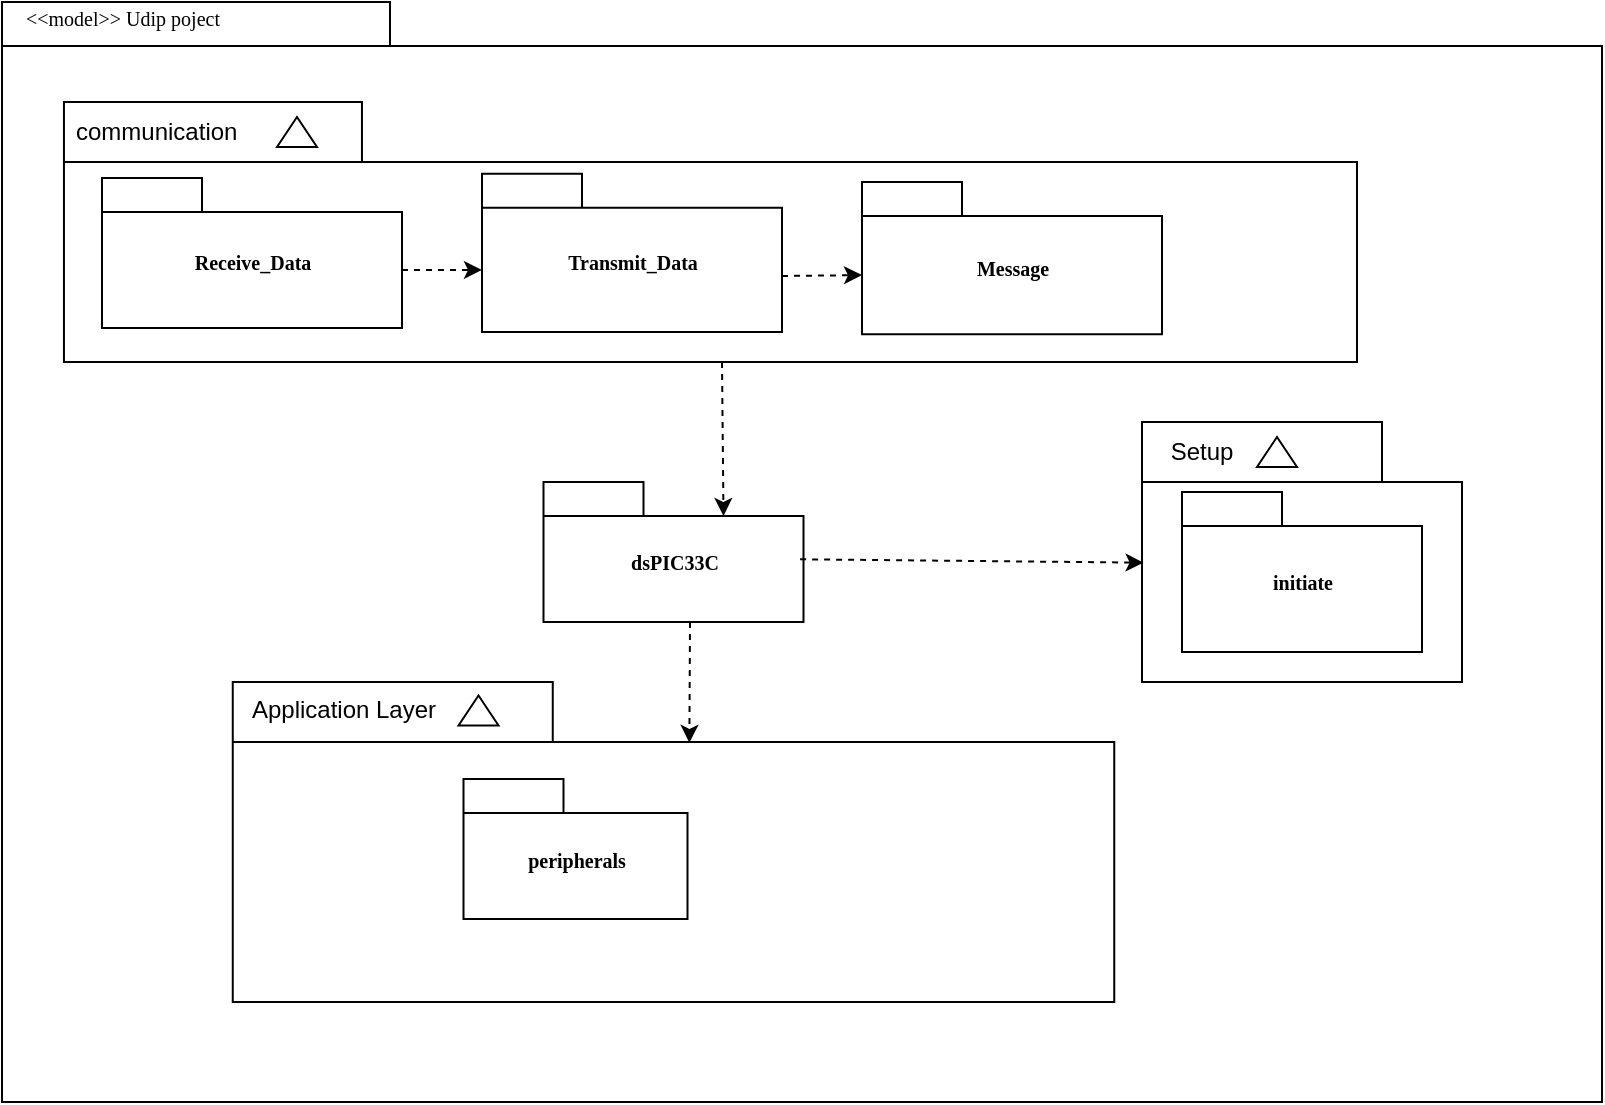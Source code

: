 <mxfile version="22.1.0" type="device">
  <diagram name="Page-1" id="b5b7bab2-c9e2-2cf4-8b2a-24fd1a2a6d21">
    <mxGraphModel dx="1195" dy="658" grid="1" gridSize="10" guides="1" tooltips="1" connect="1" arrows="1" fold="1" page="1" pageScale="1" pageWidth="827" pageHeight="1169" background="none" math="0" shadow="0">
      <root>
        <mxCell id="0" />
        <mxCell id="1" parent="0" />
        <mxCell id="6e0c8c40b5770093-72" value="" style="shape=folder;fontStyle=1;spacingTop=10;tabWidth=194;tabHeight=22;tabPosition=left;html=1;rounded=0;shadow=0;comic=0;labelBackgroundColor=none;strokeWidth=1;fillColor=none;fontFamily=Verdana;fontSize=10;align=center;" parent="1" vertex="1">
          <mxGeometry x="390" y="150" width="800" height="550" as="geometry" />
        </mxCell>
        <mxCell id="6e0c8c40b5770093-47" value="" style="shape=folder;fontStyle=1;spacingTop=10;tabWidth=160;tabHeight=30;tabPosition=left;html=1;rounded=0;shadow=0;comic=0;labelBackgroundColor=none;strokeWidth=1;fontFamily=Verdana;fontSize=10;align=center;" parent="1" vertex="1">
          <mxGeometry x="505.38" y="490" width="440.75" height="160" as="geometry" />
        </mxCell>
        <mxCell id="6e0c8c40b5770093-48" value="" style="triangle;whiteSpace=wrap;html=1;rounded=0;shadow=0;comic=0;labelBackgroundColor=none;strokeWidth=1;fontFamily=Verdana;fontSize=10;align=center;rotation=-90;" parent="1" vertex="1">
          <mxGeometry x="620.75" y="494.25" width="15" height="20" as="geometry" />
        </mxCell>
        <mxCell id="6e0c8c40b5770093-50" value="peripherals" style="shape=folder;fontStyle=1;spacingTop=10;tabWidth=50;tabHeight=17;tabPosition=left;html=1;rounded=0;shadow=0;comic=0;labelBackgroundColor=none;strokeWidth=1;fontFamily=Verdana;fontSize=10;align=center;" parent="1" vertex="1">
          <mxGeometry x="620.75" y="538.5" width="112" height="70" as="geometry" />
        </mxCell>
        <mxCell id="6e0c8c40b5770093-55" value="" style="group" parent="1" vertex="1" connectable="0">
          <mxGeometry x="620.75" y="409.999" width="130" height="70" as="geometry" />
        </mxCell>
        <mxCell id="6e0c8c40b5770093-56" value="dsPIC33C" style="shape=folder;fontStyle=1;spacingTop=10;tabWidth=50;tabHeight=17;tabPosition=left;html=1;rounded=0;shadow=0;comic=0;labelBackgroundColor=none;strokeWidth=1;fontFamily=Verdana;fontSize=10;align=center;" parent="6e0c8c40b5770093-55" vertex="1">
          <mxGeometry x="40" y="-20" width="130" height="70" as="geometry" />
        </mxCell>
        <mxCell id="6e0c8c40b5770093-73" value="&amp;lt;&amp;lt;model&amp;gt;&amp;gt; Udip poject" style="text;html=1;align=left;verticalAlign=top;spacingTop=-4;fontSize=10;fontFamily=Verdana" parent="1" vertex="1">
          <mxGeometry x="400" y="150" width="130" height="20" as="geometry" />
        </mxCell>
        <mxCell id="XVipIawgaSEmqNxyOmse-1" value="" style="group" vertex="1" connectable="0" parent="1">
          <mxGeometry x="457.5" y="190" width="610" height="150" as="geometry" />
        </mxCell>
        <mxCell id="XVipIawgaSEmqNxyOmse-2" value="" style="shape=folder;fontStyle=1;spacingTop=10;tabWidth=149;tabHeight=30;tabPosition=left;html=1;rounded=0;shadow=0;comic=0;labelBackgroundColor=none;strokeWidth=1;fontFamily=Verdana;fontSize=10;align=center;" vertex="1" parent="XVipIawgaSEmqNxyOmse-1">
          <mxGeometry x="-36.52" y="10" width="646.52" height="130" as="geometry" />
        </mxCell>
        <mxCell id="XVipIawgaSEmqNxyOmse-8" value="Receive_Data" style="shape=folder;fontStyle=1;spacingTop=10;tabWidth=50;tabHeight=17;tabPosition=left;html=1;rounded=0;shadow=0;comic=0;labelBackgroundColor=none;strokeColor=#000000;strokeWidth=1;fillColor=#ffffff;fontFamily=Verdana;fontSize=10;fontColor=#000000;align=center;" vertex="1" parent="XVipIawgaSEmqNxyOmse-1">
          <mxGeometry x="-17.5" y="47.96" width="150" height="75" as="geometry" />
        </mxCell>
        <mxCell id="XVipIawgaSEmqNxyOmse-10" value="communication" style="text;strokeColor=none;fillColor=none;align=left;verticalAlign=middle;spacingLeft=4;spacingRight=4;overflow=hidden;points=[[0,0.5],[1,0.5]];portConstraint=eastwest;rotatable=0;whiteSpace=wrap;html=1;" vertex="1" parent="XVipIawgaSEmqNxyOmse-1">
          <mxGeometry x="-36.52" y="10" width="91.91" height="30" as="geometry" />
        </mxCell>
        <mxCell id="XVipIawgaSEmqNxyOmse-28" value="Transmit_Data" style="shape=folder;fontStyle=1;spacingTop=10;tabWidth=50;tabHeight=17;tabPosition=left;html=1;rounded=0;shadow=0;comic=0;labelBackgroundColor=none;strokeColor=#000000;strokeWidth=1;fillColor=#ffffff;fontFamily=Verdana;fontSize=10;fontColor=#000000;align=center;" vertex="1" parent="XVipIawgaSEmqNxyOmse-1">
          <mxGeometry x="172.5" y="45.92" width="150" height="79.09" as="geometry" />
        </mxCell>
        <mxCell id="XVipIawgaSEmqNxyOmse-86" value="Message" style="shape=folder;fontStyle=1;spacingTop=10;tabWidth=50;tabHeight=17;tabPosition=left;html=1;rounded=0;shadow=0;comic=0;labelBackgroundColor=none;strokeColor=#000000;strokeWidth=1;fillColor=#ffffff;fontFamily=Verdana;fontSize=10;fontColor=#000000;align=center;" vertex="1" parent="XVipIawgaSEmqNxyOmse-1">
          <mxGeometry x="362.5" y="50" width="150" height="76.13" as="geometry" />
        </mxCell>
        <mxCell id="XVipIawgaSEmqNxyOmse-88" value="" style="endArrow=classic;html=1;rounded=0;entryX=0;entryY=0;entryDx=0;entryDy=48.045;entryPerimeter=0;exitX=0;exitY=0;exitDx=150;exitDy=46;exitPerimeter=0;dashed=1;" edge="1" parent="XVipIawgaSEmqNxyOmse-1" source="XVipIawgaSEmqNxyOmse-8" target="XVipIawgaSEmqNxyOmse-28">
          <mxGeometry width="50" height="50" relative="1" as="geometry">
            <mxPoint x="302.5" y="240" as="sourcePoint" />
            <mxPoint x="352.5" y="190" as="targetPoint" />
          </mxGeometry>
        </mxCell>
        <mxCell id="XVipIawgaSEmqNxyOmse-92" value="" style="triangle;whiteSpace=wrap;html=1;rounded=0;shadow=0;comic=0;labelBackgroundColor=none;strokeWidth=1;fontFamily=Verdana;fontSize=10;align=center;rotation=-90;" vertex="1" parent="XVipIawgaSEmqNxyOmse-1">
          <mxGeometry x="72.5" y="15" width="15" height="20" as="geometry" />
        </mxCell>
        <mxCell id="XVipIawgaSEmqNxyOmse-66" value="" style="shape=folder;fontStyle=1;spacingTop=10;tabWidth=120;tabHeight=30;tabPosition=left;html=1;rounded=0;shadow=0;comic=0;labelBackgroundColor=none;strokeColor=#000000;strokeWidth=1;fillColor=#ffffff;fontFamily=Verdana;fontSize=10;fontColor=#000000;align=center;" vertex="1" parent="1">
          <mxGeometry x="960" y="360" width="160" height="130" as="geometry" />
        </mxCell>
        <mxCell id="XVipIawgaSEmqNxyOmse-67" value="Setup" style="text;html=1;strokeColor=none;fillColor=none;align=center;verticalAlign=middle;whiteSpace=wrap;rounded=0;" vertex="1" parent="1">
          <mxGeometry x="960" y="360" width="60" height="30" as="geometry" />
        </mxCell>
        <mxCell id="XVipIawgaSEmqNxyOmse-69" value="initiate" style="shape=folder;fontStyle=1;spacingTop=10;tabWidth=50;tabHeight=17;tabPosition=left;html=1;rounded=0;shadow=0;comic=0;labelBackgroundColor=none;strokeWidth=1;fontFamily=Verdana;fontSize=10;align=center;" vertex="1" parent="1">
          <mxGeometry x="980" y="395" width="120" height="80" as="geometry" />
        </mxCell>
        <mxCell id="XVipIawgaSEmqNxyOmse-70" value="Application Layer" style="text;html=1;strokeColor=none;fillColor=none;align=center;verticalAlign=middle;whiteSpace=wrap;rounded=0;" vertex="1" parent="1">
          <mxGeometry x="510.75" y="470" width="100" height="68.5" as="geometry" />
        </mxCell>
        <mxCell id="XVipIawgaSEmqNxyOmse-87" value="" style="endArrow=classic;html=1;rounded=0;dashed=1;entryX=0;entryY=0;entryDx=90;entryDy=17;entryPerimeter=0;" edge="1" parent="1" target="6e0c8c40b5770093-56">
          <mxGeometry width="50" height="50" relative="1" as="geometry">
            <mxPoint x="750" y="330" as="sourcePoint" />
            <mxPoint x="898" y="390" as="targetPoint" />
          </mxGeometry>
        </mxCell>
        <mxCell id="XVipIawgaSEmqNxyOmse-89" value="" style="endArrow=classic;html=1;rounded=0;entryX=0;entryY=0;entryDx=0;entryDy=46.565;entryPerimeter=0;dashed=1;" edge="1" parent="1" target="XVipIawgaSEmqNxyOmse-86">
          <mxGeometry width="50" height="50" relative="1" as="geometry">
            <mxPoint x="780" y="287" as="sourcePoint" />
            <mxPoint x="640.5" y="294" as="targetPoint" />
          </mxGeometry>
        </mxCell>
        <mxCell id="XVipIawgaSEmqNxyOmse-90" value="" style="endArrow=classic;html=1;rounded=0;exitX=0.987;exitY=0.552;exitDx=0;exitDy=0;exitPerimeter=0;dashed=1;entryX=0.005;entryY=0.541;entryDx=0;entryDy=0;entryPerimeter=0;" edge="1" parent="1" source="6e0c8c40b5770093-56" target="XVipIawgaSEmqNxyOmse-66">
          <mxGeometry width="50" height="50" relative="1" as="geometry">
            <mxPoint x="908" y="341" as="sourcePoint" />
            <mxPoint x="908" y="400" as="targetPoint" />
          </mxGeometry>
        </mxCell>
        <mxCell id="XVipIawgaSEmqNxyOmse-91" value="" style="endArrow=classic;html=1;rounded=0;dashed=1;entryX=0.518;entryY=0.19;entryDx=0;entryDy=0;entryPerimeter=0;" edge="1" parent="1" target="6e0c8c40b5770093-47">
          <mxGeometry width="50" height="50" relative="1" as="geometry">
            <mxPoint x="734" y="460" as="sourcePoint" />
            <mxPoint x="1160" y="417" as="targetPoint" />
          </mxGeometry>
        </mxCell>
        <mxCell id="XVipIawgaSEmqNxyOmse-93" value="" style="triangle;whiteSpace=wrap;html=1;rounded=0;shadow=0;comic=0;labelBackgroundColor=none;strokeWidth=1;fontFamily=Verdana;fontSize=10;align=center;rotation=-90;" vertex="1" parent="1">
          <mxGeometry x="1020" y="365" width="15" height="20" as="geometry" />
        </mxCell>
      </root>
    </mxGraphModel>
  </diagram>
</mxfile>
